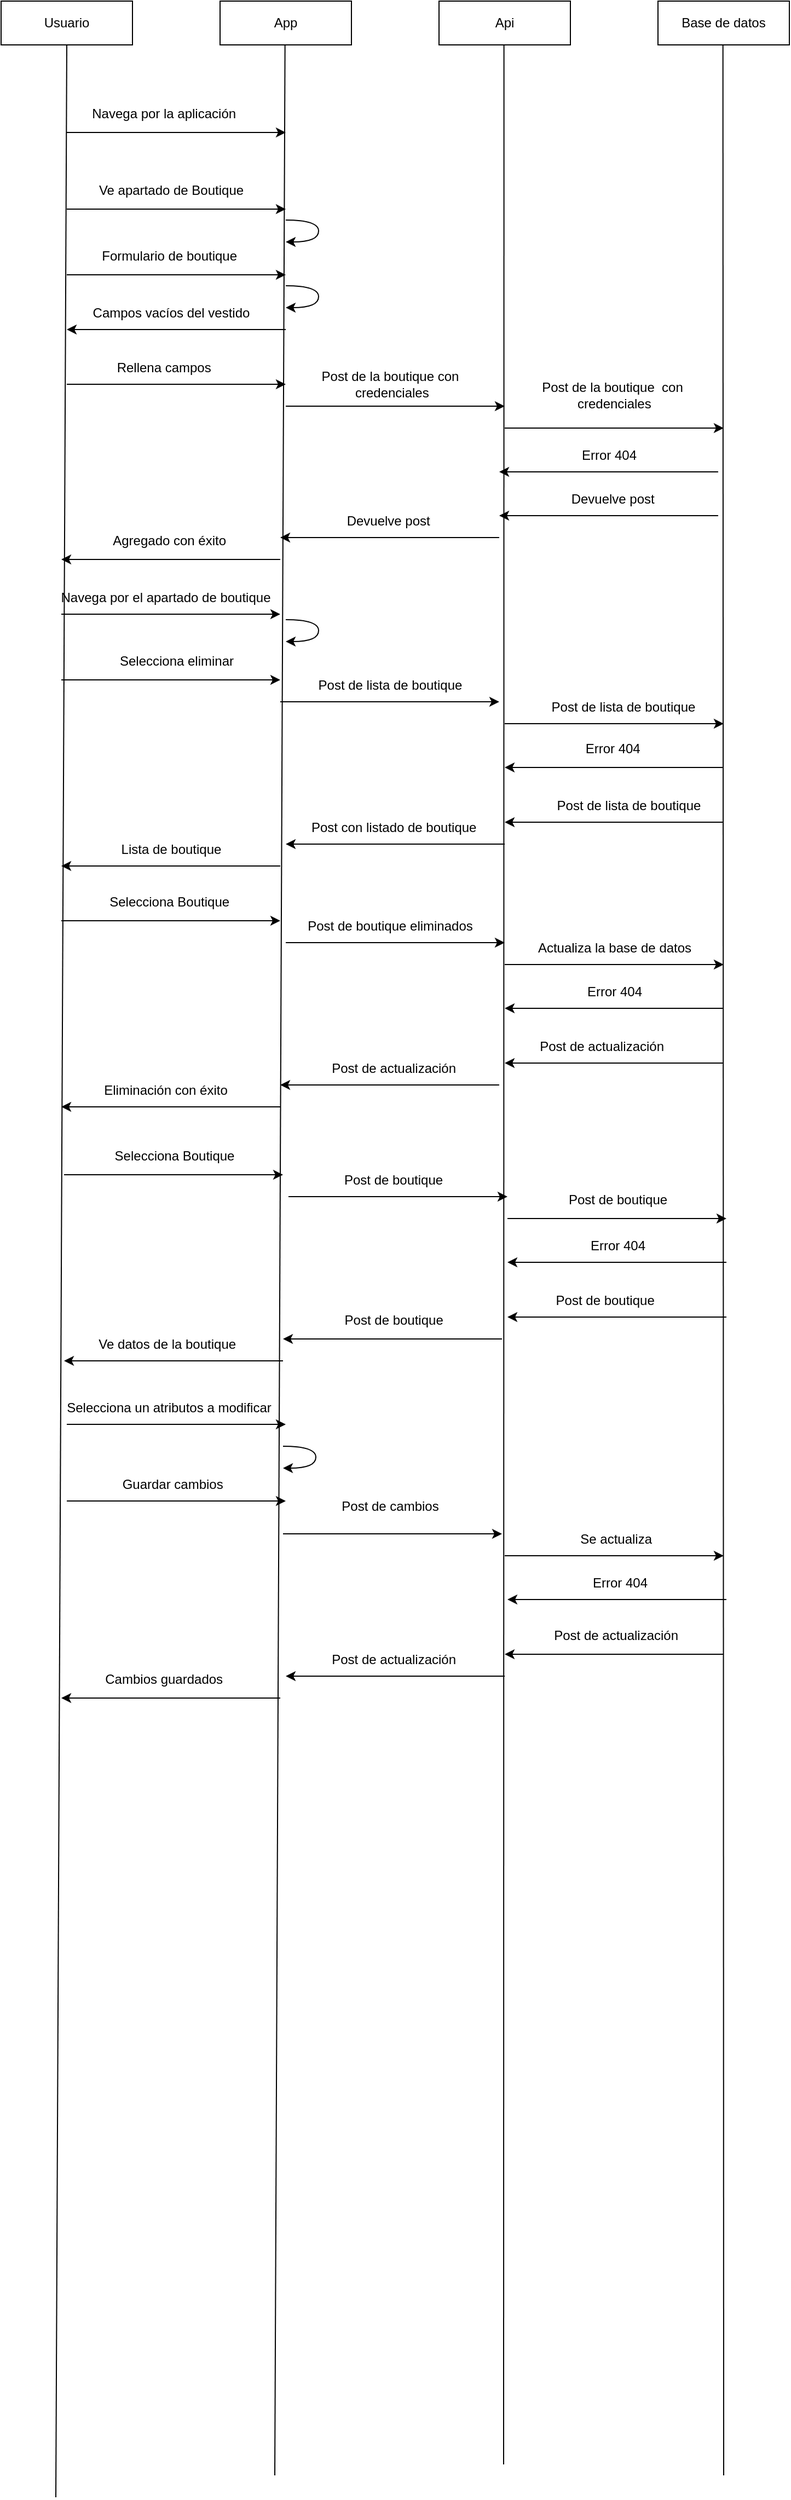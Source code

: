 <mxfile version="26.0.13">
  <diagram name="Página-1" id="cJUEvQEtglN_QbLRbOmT">
    <mxGraphModel dx="1441" dy="804" grid="1" gridSize="10" guides="1" tooltips="1" connect="1" arrows="1" fold="1" page="1" pageScale="1" pageWidth="827" pageHeight="1169" math="0" shadow="0">
      <root>
        <mxCell id="0" />
        <mxCell id="1" parent="0" />
        <mxCell id="LsCOlNrJ2p6Pjoeqj7A1-9" value="Usuario" style="rounded=0;whiteSpace=wrap;html=1;" vertex="1" parent="1">
          <mxGeometry x="80" y="40" width="120" height="40" as="geometry" />
        </mxCell>
        <mxCell id="LsCOlNrJ2p6Pjoeqj7A1-10" value="App" style="rounded=0;whiteSpace=wrap;html=1;" vertex="1" parent="1">
          <mxGeometry x="280" y="40" width="120" height="40" as="geometry" />
        </mxCell>
        <mxCell id="LsCOlNrJ2p6Pjoeqj7A1-11" value="Api" style="rounded=0;whiteSpace=wrap;html=1;" vertex="1" parent="1">
          <mxGeometry x="480" y="40" width="120" height="40" as="geometry" />
        </mxCell>
        <mxCell id="LsCOlNrJ2p6Pjoeqj7A1-12" value="Base de datos" style="rounded=0;whiteSpace=wrap;html=1;" vertex="1" parent="1">
          <mxGeometry x="680" y="40" width="120" height="40" as="geometry" />
        </mxCell>
        <mxCell id="LsCOlNrJ2p6Pjoeqj7A1-13" value="" style="endArrow=none;html=1;rounded=0;entryX=0.5;entryY=1;entryDx=0;entryDy=0;" edge="1" parent="1" target="LsCOlNrJ2p6Pjoeqj7A1-9">
          <mxGeometry width="50" height="50" relative="1" as="geometry">
            <mxPoint x="130" y="2320" as="sourcePoint" />
            <mxPoint x="210" y="270" as="targetPoint" />
          </mxGeometry>
        </mxCell>
        <mxCell id="LsCOlNrJ2p6Pjoeqj7A1-14" value="" style="endArrow=none;html=1;rounded=0;entryX=0.5;entryY=1;entryDx=0;entryDy=0;" edge="1" parent="1">
          <mxGeometry width="50" height="50" relative="1" as="geometry">
            <mxPoint x="330" y="2300" as="sourcePoint" />
            <mxPoint x="339.33" y="80" as="targetPoint" />
          </mxGeometry>
        </mxCell>
        <mxCell id="LsCOlNrJ2p6Pjoeqj7A1-15" value="" style="endArrow=none;html=1;rounded=0;entryX=0.5;entryY=1;entryDx=0;entryDy=0;" edge="1" parent="1">
          <mxGeometry width="50" height="50" relative="1" as="geometry">
            <mxPoint x="539" y="2290" as="sourcePoint" />
            <mxPoint x="539.33" y="80" as="targetPoint" />
          </mxGeometry>
        </mxCell>
        <mxCell id="LsCOlNrJ2p6Pjoeqj7A1-16" value="" style="endArrow=none;html=1;rounded=0;entryX=0.5;entryY=1;entryDx=0;entryDy=0;" edge="1" parent="1">
          <mxGeometry width="50" height="50" relative="1" as="geometry">
            <mxPoint x="740" y="2300" as="sourcePoint" />
            <mxPoint x="739.33" y="80" as="targetPoint" />
          </mxGeometry>
        </mxCell>
        <mxCell id="LsCOlNrJ2p6Pjoeqj7A1-17" value="Navega por la aplicación&amp;nbsp;" style="text;html=1;align=center;verticalAlign=middle;resizable=0;points=[];autosize=1;strokeColor=none;fillColor=none;" vertex="1" parent="1">
          <mxGeometry x="150" y="128" width="160" height="30" as="geometry" />
        </mxCell>
        <mxCell id="LsCOlNrJ2p6Pjoeqj7A1-18" value="" style="endArrow=classic;html=1;rounded=0;" edge="1" parent="1">
          <mxGeometry width="50" height="50" relative="1" as="geometry">
            <mxPoint x="140" y="160" as="sourcePoint" />
            <mxPoint x="340" y="160" as="targetPoint" />
          </mxGeometry>
        </mxCell>
        <mxCell id="LsCOlNrJ2p6Pjoeqj7A1-19" value="" style="endArrow=classic;html=1;rounded=0;" edge="1" parent="1">
          <mxGeometry width="50" height="50" relative="1" as="geometry">
            <mxPoint x="140" y="230" as="sourcePoint" />
            <mxPoint x="340" y="230" as="targetPoint" />
          </mxGeometry>
        </mxCell>
        <mxCell id="LsCOlNrJ2p6Pjoeqj7A1-20" value="Ve apartado de Boutique" style="text;html=1;align=center;verticalAlign=middle;resizable=0;points=[];autosize=1;strokeColor=none;fillColor=none;" vertex="1" parent="1">
          <mxGeometry x="155" y="198" width="160" height="30" as="geometry" />
        </mxCell>
        <mxCell id="LsCOlNrJ2p6Pjoeqj7A1-21" value="" style="endArrow=classic;html=1;rounded=0;edgeStyle=orthogonalEdgeStyle;curved=1;" edge="1" parent="1">
          <mxGeometry width="50" height="50" relative="1" as="geometry">
            <mxPoint x="340" y="240" as="sourcePoint" />
            <mxPoint x="340" y="260" as="targetPoint" />
            <Array as="points">
              <mxPoint x="370" y="240" />
              <mxPoint x="370" y="260" />
            </Array>
          </mxGeometry>
        </mxCell>
        <mxCell id="LsCOlNrJ2p6Pjoeqj7A1-22" value="" style="endArrow=classic;html=1;rounded=0;" edge="1" parent="1">
          <mxGeometry width="50" height="50" relative="1" as="geometry">
            <mxPoint x="140" y="290" as="sourcePoint" />
            <mxPoint x="340" y="290" as="targetPoint" />
          </mxGeometry>
        </mxCell>
        <mxCell id="LsCOlNrJ2p6Pjoeqj7A1-23" value="Formulario de boutique&amp;nbsp;" style="text;html=1;align=center;verticalAlign=middle;resizable=0;points=[];autosize=1;strokeColor=none;fillColor=none;" vertex="1" parent="1">
          <mxGeometry x="160" y="258" width="150" height="30" as="geometry" />
        </mxCell>
        <mxCell id="LsCOlNrJ2p6Pjoeqj7A1-24" value="" style="endArrow=classic;html=1;rounded=0;edgeStyle=orthogonalEdgeStyle;curved=1;" edge="1" parent="1">
          <mxGeometry width="50" height="50" relative="1" as="geometry">
            <mxPoint x="340" y="300" as="sourcePoint" />
            <mxPoint x="340" y="320" as="targetPoint" />
            <Array as="points">
              <mxPoint x="370" y="300" />
              <mxPoint x="370" y="320" />
            </Array>
          </mxGeometry>
        </mxCell>
        <mxCell id="LsCOlNrJ2p6Pjoeqj7A1-25" value="" style="endArrow=none;html=1;rounded=0;startFill=1;startArrow=classic;" edge="1" parent="1">
          <mxGeometry width="50" height="50" relative="1" as="geometry">
            <mxPoint x="140" y="340" as="sourcePoint" />
            <mxPoint x="340" y="340" as="targetPoint" />
          </mxGeometry>
        </mxCell>
        <mxCell id="LsCOlNrJ2p6Pjoeqj7A1-26" value="Campos vacíos del vestido" style="text;html=1;align=center;verticalAlign=middle;resizable=0;points=[];autosize=1;strokeColor=none;fillColor=none;" vertex="1" parent="1">
          <mxGeometry x="150" y="310" width="170" height="30" as="geometry" />
        </mxCell>
        <mxCell id="LsCOlNrJ2p6Pjoeqj7A1-27" value="" style="endArrow=classic;html=1;rounded=0;" edge="1" parent="1">
          <mxGeometry width="50" height="50" relative="1" as="geometry">
            <mxPoint x="140" y="390" as="sourcePoint" />
            <mxPoint x="340" y="390" as="targetPoint" />
          </mxGeometry>
        </mxCell>
        <mxCell id="LsCOlNrJ2p6Pjoeqj7A1-28" value="Rellena campos&amp;nbsp;" style="text;html=1;align=center;verticalAlign=middle;resizable=0;points=[];autosize=1;strokeColor=none;fillColor=none;" vertex="1" parent="1">
          <mxGeometry x="175" y="360" width="110" height="30" as="geometry" />
        </mxCell>
        <mxCell id="LsCOlNrJ2p6Pjoeqj7A1-29" value="" style="endArrow=classic;html=1;rounded=0;" edge="1" parent="1">
          <mxGeometry width="50" height="50" relative="1" as="geometry">
            <mxPoint x="340" y="410" as="sourcePoint" />
            <mxPoint x="540" y="410" as="targetPoint" />
          </mxGeometry>
        </mxCell>
        <mxCell id="LsCOlNrJ2p6Pjoeqj7A1-30" value="Post de la boutique con&lt;div&gt;&amp;nbsp;credenciales&lt;/div&gt;" style="text;html=1;align=center;verticalAlign=middle;resizable=0;points=[];autosize=1;strokeColor=none;fillColor=none;" vertex="1" parent="1">
          <mxGeometry x="360" y="370" width="150" height="40" as="geometry" />
        </mxCell>
        <mxCell id="LsCOlNrJ2p6Pjoeqj7A1-31" value="" style="endArrow=classic;html=1;rounded=0;" edge="1" parent="1">
          <mxGeometry width="50" height="50" relative="1" as="geometry">
            <mxPoint x="540" y="430" as="sourcePoint" />
            <mxPoint x="740" y="430" as="targetPoint" />
          </mxGeometry>
        </mxCell>
        <mxCell id="LsCOlNrJ2p6Pjoeqj7A1-32" value="Post de la boutique&amp;nbsp; con&lt;div&gt;&amp;nbsp;credenciales&lt;/div&gt;" style="text;html=1;align=center;verticalAlign=middle;resizable=0;points=[];autosize=1;strokeColor=none;fillColor=none;" vertex="1" parent="1">
          <mxGeometry x="562.5" y="380" width="150" height="40" as="geometry" />
        </mxCell>
        <mxCell id="LsCOlNrJ2p6Pjoeqj7A1-33" value="" style="endArrow=none;html=1;rounded=0;startFill=1;startArrow=classic;" edge="1" parent="1">
          <mxGeometry width="50" height="50" relative="1" as="geometry">
            <mxPoint x="535" y="470" as="sourcePoint" />
            <mxPoint x="735" y="470" as="targetPoint" />
          </mxGeometry>
        </mxCell>
        <mxCell id="LsCOlNrJ2p6Pjoeqj7A1-34" value="Error 404" style="text;html=1;align=center;verticalAlign=middle;resizable=0;points=[];autosize=1;strokeColor=none;fillColor=none;" vertex="1" parent="1">
          <mxGeometry x="600" y="440" width="70" height="30" as="geometry" />
        </mxCell>
        <mxCell id="LsCOlNrJ2p6Pjoeqj7A1-35" value="" style="endArrow=none;html=1;rounded=0;startFill=1;startArrow=classic;" edge="1" parent="1">
          <mxGeometry width="50" height="50" relative="1" as="geometry">
            <mxPoint x="535" y="510" as="sourcePoint" />
            <mxPoint x="735" y="510" as="targetPoint" />
          </mxGeometry>
        </mxCell>
        <mxCell id="LsCOlNrJ2p6Pjoeqj7A1-36" value="Devuelve post&amp;nbsp;" style="text;html=1;align=center;verticalAlign=middle;resizable=0;points=[];autosize=1;strokeColor=none;fillColor=none;" vertex="1" parent="1">
          <mxGeometry x="590" y="480" width="100" height="30" as="geometry" />
        </mxCell>
        <mxCell id="LsCOlNrJ2p6Pjoeqj7A1-37" value="" style="endArrow=none;html=1;rounded=0;startFill=1;startArrow=classic;" edge="1" parent="1">
          <mxGeometry width="50" height="50" relative="1" as="geometry">
            <mxPoint x="335" y="530" as="sourcePoint" />
            <mxPoint x="535" y="530" as="targetPoint" />
          </mxGeometry>
        </mxCell>
        <mxCell id="LsCOlNrJ2p6Pjoeqj7A1-38" value="Devuelve post&amp;nbsp;" style="text;html=1;align=center;verticalAlign=middle;resizable=0;points=[];autosize=1;strokeColor=none;fillColor=none;" vertex="1" parent="1">
          <mxGeometry x="385" y="500" width="100" height="30" as="geometry" />
        </mxCell>
        <mxCell id="LsCOlNrJ2p6Pjoeqj7A1-39" value="" style="endArrow=none;html=1;rounded=0;startFill=1;startArrow=classic;" edge="1" parent="1">
          <mxGeometry width="50" height="50" relative="1" as="geometry">
            <mxPoint x="135" y="550" as="sourcePoint" />
            <mxPoint x="335" y="550" as="targetPoint" />
          </mxGeometry>
        </mxCell>
        <mxCell id="LsCOlNrJ2p6Pjoeqj7A1-40" value="Agregado con éxito&amp;nbsp;" style="text;html=1;align=center;verticalAlign=middle;resizable=0;points=[];autosize=1;strokeColor=none;fillColor=none;" vertex="1" parent="1">
          <mxGeometry x="170" y="518" width="130" height="30" as="geometry" />
        </mxCell>
        <mxCell id="LsCOlNrJ2p6Pjoeqj7A1-41" value="" style="endArrow=classic;html=1;rounded=0;" edge="1" parent="1">
          <mxGeometry width="50" height="50" relative="1" as="geometry">
            <mxPoint x="135" y="600" as="sourcePoint" />
            <mxPoint x="335" y="600" as="targetPoint" />
          </mxGeometry>
        </mxCell>
        <mxCell id="LsCOlNrJ2p6Pjoeqj7A1-42" value="Navega por el apartado de boutique" style="text;html=1;align=center;verticalAlign=middle;resizable=0;points=[];autosize=1;strokeColor=none;fillColor=none;" vertex="1" parent="1">
          <mxGeometry x="125" y="570" width="210" height="30" as="geometry" />
        </mxCell>
        <mxCell id="LsCOlNrJ2p6Pjoeqj7A1-43" value="" style="endArrow=classic;html=1;rounded=0;edgeStyle=orthogonalEdgeStyle;curved=1;" edge="1" parent="1">
          <mxGeometry width="50" height="50" relative="1" as="geometry">
            <mxPoint x="340" y="605" as="sourcePoint" />
            <mxPoint x="340" y="625" as="targetPoint" />
            <Array as="points">
              <mxPoint x="370" y="605" />
              <mxPoint x="370" y="625" />
            </Array>
          </mxGeometry>
        </mxCell>
        <mxCell id="LsCOlNrJ2p6Pjoeqj7A1-44" value="" style="endArrow=classic;html=1;rounded=0;" edge="1" parent="1">
          <mxGeometry width="50" height="50" relative="1" as="geometry">
            <mxPoint x="135" y="660" as="sourcePoint" />
            <mxPoint x="335" y="660" as="targetPoint" />
          </mxGeometry>
        </mxCell>
        <mxCell id="LsCOlNrJ2p6Pjoeqj7A1-45" value="Selecciona eliminar" style="text;html=1;align=center;verticalAlign=middle;resizable=0;points=[];autosize=1;strokeColor=none;fillColor=none;" vertex="1" parent="1">
          <mxGeometry x="175" y="628" width="130" height="30" as="geometry" />
        </mxCell>
        <mxCell id="LsCOlNrJ2p6Pjoeqj7A1-46" value="" style="endArrow=classic;html=1;rounded=0;" edge="1" parent="1">
          <mxGeometry width="50" height="50" relative="1" as="geometry">
            <mxPoint x="335" y="680" as="sourcePoint" />
            <mxPoint x="535" y="680" as="targetPoint" />
          </mxGeometry>
        </mxCell>
        <mxCell id="LsCOlNrJ2p6Pjoeqj7A1-47" value="Post de lista de boutique" style="text;html=1;align=center;verticalAlign=middle;resizable=0;points=[];autosize=1;strokeColor=none;fillColor=none;" vertex="1" parent="1">
          <mxGeometry x="360" y="650" width="150" height="30" as="geometry" />
        </mxCell>
        <mxCell id="LsCOlNrJ2p6Pjoeqj7A1-48" value="" style="endArrow=classic;html=1;rounded=0;" edge="1" parent="1">
          <mxGeometry width="50" height="50" relative="1" as="geometry">
            <mxPoint x="540" y="700" as="sourcePoint" />
            <mxPoint x="740" y="700" as="targetPoint" />
          </mxGeometry>
        </mxCell>
        <mxCell id="LsCOlNrJ2p6Pjoeqj7A1-50" value="" style="endArrow=none;html=1;rounded=0;startFill=1;startArrow=classic;" edge="1" parent="1">
          <mxGeometry width="50" height="50" relative="1" as="geometry">
            <mxPoint x="540" y="740" as="sourcePoint" />
            <mxPoint x="740" y="740" as="targetPoint" />
          </mxGeometry>
        </mxCell>
        <mxCell id="LsCOlNrJ2p6Pjoeqj7A1-51" value="Error 404&amp;nbsp;" style="text;html=1;align=center;verticalAlign=middle;resizable=0;points=[];autosize=1;strokeColor=none;fillColor=none;" vertex="1" parent="1">
          <mxGeometry x="600" y="708" width="80" height="30" as="geometry" />
        </mxCell>
        <mxCell id="LsCOlNrJ2p6Pjoeqj7A1-52" value="" style="endArrow=none;html=1;rounded=0;startFill=1;startArrow=classic;" edge="1" parent="1">
          <mxGeometry width="50" height="50" relative="1" as="geometry">
            <mxPoint x="540" y="790" as="sourcePoint" />
            <mxPoint x="740" y="790" as="targetPoint" />
          </mxGeometry>
        </mxCell>
        <mxCell id="LsCOlNrJ2p6Pjoeqj7A1-54" value="" style="endArrow=none;html=1;rounded=0;startFill=1;startArrow=classic;" edge="1" parent="1">
          <mxGeometry width="50" height="50" relative="1" as="geometry">
            <mxPoint x="340" y="810" as="sourcePoint" />
            <mxPoint x="540" y="810" as="targetPoint" />
          </mxGeometry>
        </mxCell>
        <mxCell id="LsCOlNrJ2p6Pjoeqj7A1-55" value="Post con listado de boutique&amp;nbsp;" style="text;html=1;align=center;verticalAlign=middle;resizable=0;points=[];autosize=1;strokeColor=none;fillColor=none;" vertex="1" parent="1">
          <mxGeometry x="350" y="780" width="180" height="30" as="geometry" />
        </mxCell>
        <mxCell id="LsCOlNrJ2p6Pjoeqj7A1-56" value="" style="endArrow=none;html=1;rounded=0;startFill=1;startArrow=classic;" edge="1" parent="1">
          <mxGeometry width="50" height="50" relative="1" as="geometry">
            <mxPoint x="135" y="830" as="sourcePoint" />
            <mxPoint x="335" y="830" as="targetPoint" />
          </mxGeometry>
        </mxCell>
        <mxCell id="LsCOlNrJ2p6Pjoeqj7A1-57" value="Lista de boutique" style="text;html=1;align=center;verticalAlign=middle;resizable=0;points=[];autosize=1;strokeColor=none;fillColor=none;" vertex="1" parent="1">
          <mxGeometry x="180" y="800" width="110" height="30" as="geometry" />
        </mxCell>
        <mxCell id="LsCOlNrJ2p6Pjoeqj7A1-58" value="" style="endArrow=classic;html=1;rounded=0;" edge="1" parent="1">
          <mxGeometry width="50" height="50" relative="1" as="geometry">
            <mxPoint x="135" y="880" as="sourcePoint" />
            <mxPoint x="335" y="880" as="targetPoint" />
          </mxGeometry>
        </mxCell>
        <mxCell id="LsCOlNrJ2p6Pjoeqj7A1-59" value="Selecciona Boutique&amp;nbsp;" style="text;html=1;align=center;verticalAlign=middle;resizable=0;points=[];autosize=1;strokeColor=none;fillColor=none;" vertex="1" parent="1">
          <mxGeometry x="165" y="848" width="140" height="30" as="geometry" />
        </mxCell>
        <mxCell id="LsCOlNrJ2p6Pjoeqj7A1-60" value="" style="endArrow=classic;html=1;rounded=0;" edge="1" parent="1">
          <mxGeometry width="50" height="50" relative="1" as="geometry">
            <mxPoint x="340" y="900" as="sourcePoint" />
            <mxPoint x="540" y="900" as="targetPoint" />
          </mxGeometry>
        </mxCell>
        <mxCell id="LsCOlNrJ2p6Pjoeqj7A1-61" value="Post de boutique eliminados" style="text;html=1;align=center;verticalAlign=middle;resizable=0;points=[];autosize=1;strokeColor=none;fillColor=none;" vertex="1" parent="1">
          <mxGeometry x="350" y="870" width="170" height="30" as="geometry" />
        </mxCell>
        <mxCell id="LsCOlNrJ2p6Pjoeqj7A1-62" value="" style="endArrow=classic;html=1;rounded=0;" edge="1" parent="1">
          <mxGeometry width="50" height="50" relative="1" as="geometry">
            <mxPoint x="540" y="920" as="sourcePoint" />
            <mxPoint x="740" y="920" as="targetPoint" />
          </mxGeometry>
        </mxCell>
        <mxCell id="LsCOlNrJ2p6Pjoeqj7A1-63" value="Actualiza la base de datos" style="text;html=1;align=center;verticalAlign=middle;resizable=0;points=[];autosize=1;strokeColor=none;fillColor=none;" vertex="1" parent="1">
          <mxGeometry x="560" y="890" width="160" height="30" as="geometry" />
        </mxCell>
        <mxCell id="LsCOlNrJ2p6Pjoeqj7A1-64" value="" style="endArrow=none;html=1;rounded=0;startFill=1;startArrow=classic;" edge="1" parent="1">
          <mxGeometry width="50" height="50" relative="1" as="geometry">
            <mxPoint x="540" y="960" as="sourcePoint" />
            <mxPoint x="740" y="960" as="targetPoint" />
          </mxGeometry>
        </mxCell>
        <mxCell id="LsCOlNrJ2p6Pjoeqj7A1-65" value="Error 404" style="text;html=1;align=center;verticalAlign=middle;resizable=0;points=[];autosize=1;strokeColor=none;fillColor=none;" vertex="1" parent="1">
          <mxGeometry x="605" y="930" width="70" height="30" as="geometry" />
        </mxCell>
        <mxCell id="LsCOlNrJ2p6Pjoeqj7A1-66" value="" style="endArrow=none;html=1;rounded=0;startFill=1;startArrow=classic;" edge="1" parent="1">
          <mxGeometry width="50" height="50" relative="1" as="geometry">
            <mxPoint x="540" y="1010" as="sourcePoint" />
            <mxPoint x="740" y="1010" as="targetPoint" />
          </mxGeometry>
        </mxCell>
        <mxCell id="LsCOlNrJ2p6Pjoeqj7A1-67" value="Post de actualización&amp;nbsp;" style="text;html=1;align=center;verticalAlign=middle;resizable=0;points=[];autosize=1;strokeColor=none;fillColor=none;" vertex="1" parent="1">
          <mxGeometry x="560" y="980" width="140" height="30" as="geometry" />
        </mxCell>
        <mxCell id="LsCOlNrJ2p6Pjoeqj7A1-68" value="" style="endArrow=none;html=1;rounded=0;startFill=1;startArrow=classic;" edge="1" parent="1">
          <mxGeometry width="50" height="50" relative="1" as="geometry">
            <mxPoint x="335" y="1030" as="sourcePoint" />
            <mxPoint x="535" y="1030" as="targetPoint" />
          </mxGeometry>
        </mxCell>
        <mxCell id="LsCOlNrJ2p6Pjoeqj7A1-69" value="Post de actualización&amp;nbsp;" style="text;html=1;align=center;verticalAlign=middle;resizable=0;points=[];autosize=1;strokeColor=none;fillColor=none;" vertex="1" parent="1">
          <mxGeometry x="370" y="1000" width="140" height="30" as="geometry" />
        </mxCell>
        <mxCell id="LsCOlNrJ2p6Pjoeqj7A1-70" value="" style="endArrow=none;html=1;rounded=0;startFill=1;startArrow=classic;" edge="1" parent="1">
          <mxGeometry width="50" height="50" relative="1" as="geometry">
            <mxPoint x="135" y="1050" as="sourcePoint" />
            <mxPoint x="335" y="1050" as="targetPoint" />
          </mxGeometry>
        </mxCell>
        <mxCell id="LsCOlNrJ2p6Pjoeqj7A1-71" value="Eliminación con éxito" style="text;html=1;align=center;verticalAlign=middle;resizable=0;points=[];autosize=1;strokeColor=none;fillColor=none;" vertex="1" parent="1">
          <mxGeometry x="160" y="1020" width="140" height="30" as="geometry" />
        </mxCell>
        <mxCell id="LsCOlNrJ2p6Pjoeqj7A1-72" value="" style="endArrow=classic;html=1;rounded=0;" edge="1" parent="1">
          <mxGeometry width="50" height="50" relative="1" as="geometry">
            <mxPoint x="137.5" y="1112" as="sourcePoint" />
            <mxPoint x="337.5" y="1112" as="targetPoint" />
          </mxGeometry>
        </mxCell>
        <mxCell id="LsCOlNrJ2p6Pjoeqj7A1-73" value="Selecciona Boutique" style="text;html=1;align=center;verticalAlign=middle;resizable=0;points=[];autosize=1;strokeColor=none;fillColor=none;" vertex="1" parent="1">
          <mxGeometry x="172.5" y="1080" width="130" height="30" as="geometry" />
        </mxCell>
        <mxCell id="LsCOlNrJ2p6Pjoeqj7A1-74" value="" style="endArrow=classic;html=1;rounded=0;" edge="1" parent="1">
          <mxGeometry width="50" height="50" relative="1" as="geometry">
            <mxPoint x="342.5" y="1132" as="sourcePoint" />
            <mxPoint x="542.5" y="1132" as="targetPoint" />
          </mxGeometry>
        </mxCell>
        <mxCell id="LsCOlNrJ2p6Pjoeqj7A1-75" value="Post de boutique" style="text;html=1;align=center;verticalAlign=middle;resizable=0;points=[];autosize=1;strokeColor=none;fillColor=none;" vertex="1" parent="1">
          <mxGeometry x="382.5" y="1102" width="110" height="30" as="geometry" />
        </mxCell>
        <mxCell id="LsCOlNrJ2p6Pjoeqj7A1-76" value="" style="endArrow=classic;html=1;rounded=0;" edge="1" parent="1">
          <mxGeometry width="50" height="50" relative="1" as="geometry">
            <mxPoint x="542.5" y="1152" as="sourcePoint" />
            <mxPoint x="742.5" y="1152" as="targetPoint" />
          </mxGeometry>
        </mxCell>
        <mxCell id="LsCOlNrJ2p6Pjoeqj7A1-78" value="" style="endArrow=none;html=1;rounded=0;startFill=1;startArrow=classic;" edge="1" parent="1">
          <mxGeometry width="50" height="50" relative="1" as="geometry">
            <mxPoint x="542.5" y="1192" as="sourcePoint" />
            <mxPoint x="742.5" y="1192" as="targetPoint" />
          </mxGeometry>
        </mxCell>
        <mxCell id="LsCOlNrJ2p6Pjoeqj7A1-79" value="Error 404" style="text;html=1;align=center;verticalAlign=middle;resizable=0;points=[];autosize=1;strokeColor=none;fillColor=none;" vertex="1" parent="1">
          <mxGeometry x="607.5" y="1162" width="70" height="30" as="geometry" />
        </mxCell>
        <mxCell id="LsCOlNrJ2p6Pjoeqj7A1-80" value="" style="endArrow=none;html=1;rounded=0;startFill=1;startArrow=classic;" edge="1" parent="1">
          <mxGeometry width="50" height="50" relative="1" as="geometry">
            <mxPoint x="542.5" y="1242" as="sourcePoint" />
            <mxPoint x="742.5" y="1242" as="targetPoint" />
          </mxGeometry>
        </mxCell>
        <mxCell id="LsCOlNrJ2p6Pjoeqj7A1-81" value="Post de boutique&amp;nbsp;" style="text;html=1;align=center;verticalAlign=middle;resizable=0;points=[];autosize=1;strokeColor=none;fillColor=none;" vertex="1" parent="1">
          <mxGeometry x="572.5" y="1212" width="120" height="30" as="geometry" />
        </mxCell>
        <mxCell id="LsCOlNrJ2p6Pjoeqj7A1-82" value="" style="endArrow=none;html=1;rounded=0;startFill=1;startArrow=classic;" edge="1" parent="1">
          <mxGeometry width="50" height="50" relative="1" as="geometry">
            <mxPoint x="337.5" y="1262" as="sourcePoint" />
            <mxPoint x="537.5" y="1262" as="targetPoint" />
          </mxGeometry>
        </mxCell>
        <mxCell id="LsCOlNrJ2p6Pjoeqj7A1-84" value="" style="endArrow=none;html=1;rounded=0;startFill=1;startArrow=classic;" edge="1" parent="1">
          <mxGeometry width="50" height="50" relative="1" as="geometry">
            <mxPoint x="137.5" y="1282" as="sourcePoint" />
            <mxPoint x="337.5" y="1282" as="targetPoint" />
          </mxGeometry>
        </mxCell>
        <mxCell id="LsCOlNrJ2p6Pjoeqj7A1-85" value="Ve datos de la boutique&amp;nbsp;" style="text;html=1;align=center;verticalAlign=middle;resizable=0;points=[];autosize=1;strokeColor=none;fillColor=none;" vertex="1" parent="1">
          <mxGeometry x="157.5" y="1252" width="150" height="30" as="geometry" />
        </mxCell>
        <mxCell id="LsCOlNrJ2p6Pjoeqj7A1-86" value="" style="endArrow=classic;html=1;rounded=0;" edge="1" parent="1">
          <mxGeometry width="50" height="50" relative="1" as="geometry">
            <mxPoint x="140" y="1340" as="sourcePoint" />
            <mxPoint x="340" y="1340" as="targetPoint" />
          </mxGeometry>
        </mxCell>
        <mxCell id="LsCOlNrJ2p6Pjoeqj7A1-87" value="Selecciona un atributos a modificar" style="text;html=1;align=center;verticalAlign=middle;resizable=0;points=[];autosize=1;strokeColor=none;fillColor=none;" vertex="1" parent="1">
          <mxGeometry x="127.5" y="1310" width="210" height="30" as="geometry" />
        </mxCell>
        <mxCell id="LsCOlNrJ2p6Pjoeqj7A1-88" value="" style="endArrow=classic;html=1;rounded=0;edgeStyle=orthogonalEdgeStyle;curved=1;" edge="1" parent="1">
          <mxGeometry width="50" height="50" relative="1" as="geometry">
            <mxPoint x="337.5" y="1360" as="sourcePoint" />
            <mxPoint x="337.5" y="1380" as="targetPoint" />
            <Array as="points">
              <mxPoint x="367.5" y="1360" />
              <mxPoint x="367.5" y="1380" />
            </Array>
          </mxGeometry>
        </mxCell>
        <mxCell id="LsCOlNrJ2p6Pjoeqj7A1-89" value="" style="endArrow=classic;html=1;rounded=0;" edge="1" parent="1">
          <mxGeometry width="50" height="50" relative="1" as="geometry">
            <mxPoint x="140" y="1410" as="sourcePoint" />
            <mxPoint x="340" y="1410" as="targetPoint" />
          </mxGeometry>
        </mxCell>
        <mxCell id="LsCOlNrJ2p6Pjoeqj7A1-90" value="Guardar cambios&amp;nbsp;" style="text;html=1;align=center;verticalAlign=middle;resizable=0;points=[];autosize=1;strokeColor=none;fillColor=none;" vertex="1" parent="1">
          <mxGeometry x="177.5" y="1380" width="120" height="30" as="geometry" />
        </mxCell>
        <mxCell id="LsCOlNrJ2p6Pjoeqj7A1-91" value="" style="endArrow=classic;html=1;rounded=0;" edge="1" parent="1">
          <mxGeometry width="50" height="50" relative="1" as="geometry">
            <mxPoint x="337.5" y="1440" as="sourcePoint" />
            <mxPoint x="537.5" y="1440" as="targetPoint" />
          </mxGeometry>
        </mxCell>
        <mxCell id="LsCOlNrJ2p6Pjoeqj7A1-92" value="Post de cambios" style="text;html=1;align=center;verticalAlign=middle;resizable=0;points=[];autosize=1;strokeColor=none;fillColor=none;" vertex="1" parent="1">
          <mxGeometry x="380" y="1400" width="110" height="30" as="geometry" />
        </mxCell>
        <mxCell id="LsCOlNrJ2p6Pjoeqj7A1-93" value="" style="endArrow=classic;html=1;rounded=0;" edge="1" parent="1">
          <mxGeometry width="50" height="50" relative="1" as="geometry">
            <mxPoint x="540" y="1460" as="sourcePoint" />
            <mxPoint x="740" y="1460" as="targetPoint" />
          </mxGeometry>
        </mxCell>
        <mxCell id="LsCOlNrJ2p6Pjoeqj7A1-94" value="Se actualiza&amp;nbsp;" style="text;html=1;align=center;verticalAlign=middle;resizable=0;points=[];autosize=1;strokeColor=none;fillColor=none;" vertex="1" parent="1">
          <mxGeometry x="597.5" y="1430" width="90" height="30" as="geometry" />
        </mxCell>
        <mxCell id="LsCOlNrJ2p6Pjoeqj7A1-95" value="" style="endArrow=none;html=1;rounded=0;startFill=1;startArrow=classic;" edge="1" parent="1">
          <mxGeometry width="50" height="50" relative="1" as="geometry">
            <mxPoint x="542.5" y="1500" as="sourcePoint" />
            <mxPoint x="742.5" y="1500" as="targetPoint" />
          </mxGeometry>
        </mxCell>
        <mxCell id="LsCOlNrJ2p6Pjoeqj7A1-96" value="Error 404" style="text;html=1;align=center;verticalAlign=middle;resizable=0;points=[];autosize=1;strokeColor=none;fillColor=none;" vertex="1" parent="1">
          <mxGeometry x="610" y="1470" width="70" height="30" as="geometry" />
        </mxCell>
        <mxCell id="LsCOlNrJ2p6Pjoeqj7A1-97" value="" style="endArrow=none;html=1;rounded=0;startFill=1;startArrow=classic;" edge="1" parent="1">
          <mxGeometry width="50" height="50" relative="1" as="geometry">
            <mxPoint x="540" y="1550" as="sourcePoint" />
            <mxPoint x="740" y="1550" as="targetPoint" />
          </mxGeometry>
        </mxCell>
        <mxCell id="LsCOlNrJ2p6Pjoeqj7A1-98" value="Post de actualización&amp;nbsp;" style="text;html=1;align=center;verticalAlign=middle;resizable=0;points=[];autosize=1;strokeColor=none;fillColor=none;" vertex="1" parent="1">
          <mxGeometry x="572.5" y="1518" width="140" height="30" as="geometry" />
        </mxCell>
        <mxCell id="LsCOlNrJ2p6Pjoeqj7A1-99" value="" style="endArrow=none;html=1;rounded=0;startFill=1;startArrow=classic;" edge="1" parent="1">
          <mxGeometry width="50" height="50" relative="1" as="geometry">
            <mxPoint x="340" y="1570" as="sourcePoint" />
            <mxPoint x="540" y="1570" as="targetPoint" />
          </mxGeometry>
        </mxCell>
        <mxCell id="LsCOlNrJ2p6Pjoeqj7A1-100" value="Post de actualización&amp;nbsp;" style="text;html=1;align=center;verticalAlign=middle;resizable=0;points=[];autosize=1;strokeColor=none;fillColor=none;" vertex="1" parent="1">
          <mxGeometry x="370" y="1540" width="140" height="30" as="geometry" />
        </mxCell>
        <mxCell id="LsCOlNrJ2p6Pjoeqj7A1-101" value="" style="endArrow=none;html=1;rounded=0;startFill=1;startArrow=classic;" edge="1" parent="1">
          <mxGeometry width="50" height="50" relative="1" as="geometry">
            <mxPoint x="135" y="1590" as="sourcePoint" />
            <mxPoint x="335" y="1590" as="targetPoint" />
          </mxGeometry>
        </mxCell>
        <mxCell id="LsCOlNrJ2p6Pjoeqj7A1-102" value="Cambios guardados&amp;nbsp;" style="text;html=1;align=center;verticalAlign=middle;resizable=0;points=[];autosize=1;strokeColor=none;fillColor=none;" vertex="1" parent="1">
          <mxGeometry x="165" y="1558" width="130" height="30" as="geometry" />
        </mxCell>
        <mxCell id="LsCOlNrJ2p6Pjoeqj7A1-291" value="Post de lista de boutique" style="text;html=1;align=center;verticalAlign=middle;resizable=0;points=[];autosize=1;strokeColor=none;fillColor=none;" vertex="1" parent="1">
          <mxGeometry x="572.5" y="670" width="150" height="30" as="geometry" />
        </mxCell>
        <mxCell id="LsCOlNrJ2p6Pjoeqj7A1-292" value="Post de lista de boutique" style="text;html=1;align=center;verticalAlign=middle;resizable=0;points=[];autosize=1;strokeColor=none;fillColor=none;" vertex="1" parent="1">
          <mxGeometry x="577.5" y="760" width="150" height="30" as="geometry" />
        </mxCell>
        <mxCell id="LsCOlNrJ2p6Pjoeqj7A1-294" value="Post de boutique" style="text;html=1;align=center;verticalAlign=middle;resizable=0;points=[];autosize=1;strokeColor=none;fillColor=none;" vertex="1" parent="1">
          <mxGeometry x="587.5" y="1120" width="110" height="30" as="geometry" />
        </mxCell>
        <mxCell id="LsCOlNrJ2p6Pjoeqj7A1-295" value="Post de boutique&amp;nbsp;" style="text;html=1;align=center;verticalAlign=middle;resizable=0;points=[];autosize=1;strokeColor=none;fillColor=none;" vertex="1" parent="1">
          <mxGeometry x="380" y="1230" width="120" height="30" as="geometry" />
        </mxCell>
      </root>
    </mxGraphModel>
  </diagram>
</mxfile>
